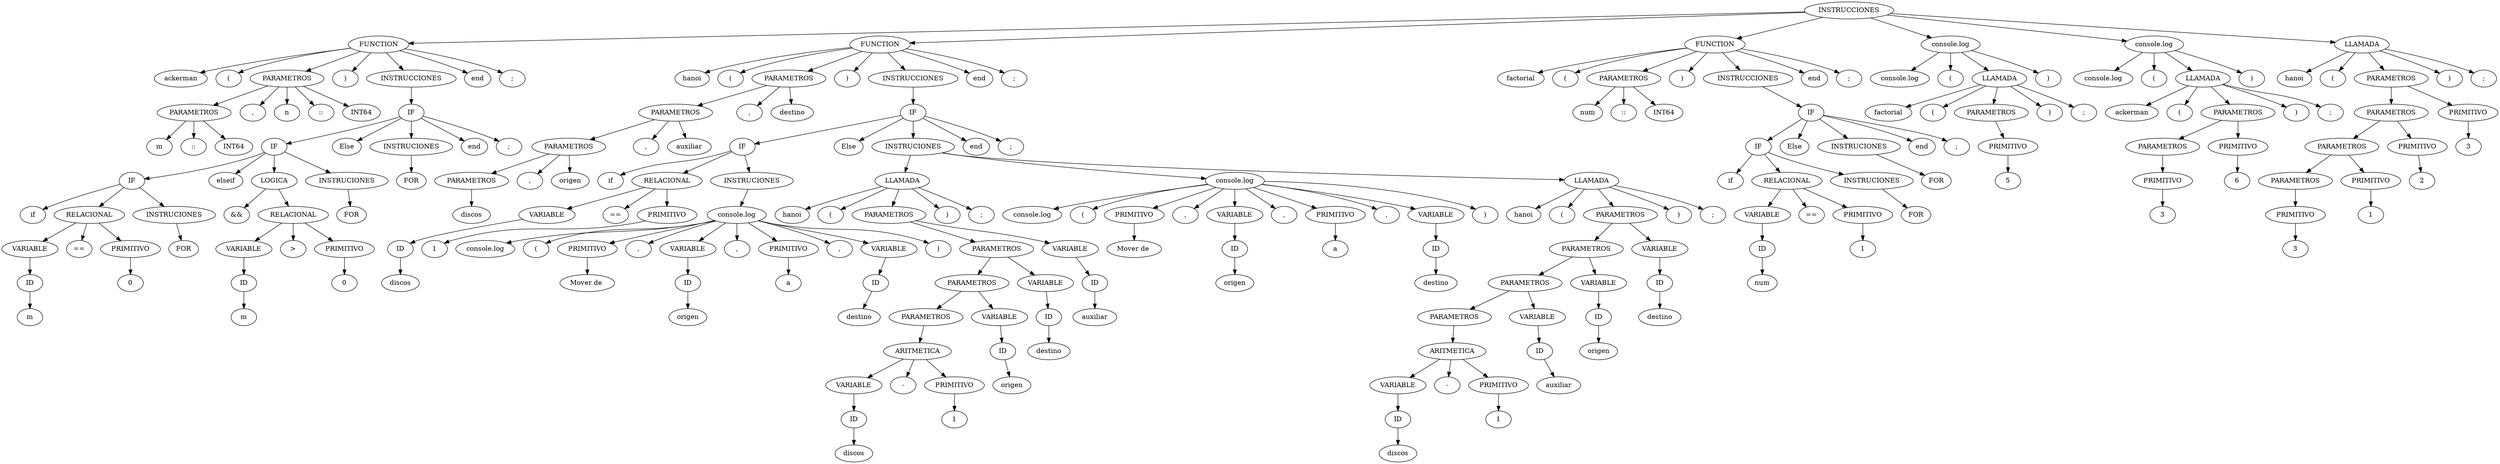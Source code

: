 digraph {
n0[label="INSTRUCCIONES"];
n1[label="FUNCTION"];
n0->n1;
n2[label="ackerman"];
n1->n2;
n3[label="("];
n1->n3;
n4[label="PARAMETROS"];
n1->n4;
n5[label="PARAMETROS"];
n4->n5;
n6[label="m"];
n5->n6;
n7[label="::"];
n5->n7;
n8[label="INT64"];
n5->n8;
n9[label=","];
n4->n9;
n10[label="n"];
n4->n10;
n11[label="::"];
n4->n11;
n12[label="INT64"];
n4->n12;
n13[label=")"];
n1->n13;
n14[label="INSTRUCCIONES"];
n1->n14;
n15[label="IF"];
n14->n15;
n16[label="IF"];
n15->n16;
n17[label="IF"];
n16->n17;
n18[label="if"];
n17->n18;
n19[label="RELACIONAL"];
n17->n19;
n20[label="VARIABLE"];
n19->n20;
n21[label="ID"];
n20->n21;
n22[label="m"];
n21->n22;
n23[label="=="];
n19->n23;
n24[label="PRIMITIVO"];
n19->n24;
n25[label="0"];
n24->n25;
n26[label="INSTRUCIONES"];
n17->n26;
n27[label="FOR"];
n26->n27;
n28[label="elseif"];
n16->n28;
n29[label="LOGICA"];
n16->n29;
n30[label="&&"];
n29->n30;
n31[label="RELACIONAL"];
n29->n31;
n32[label="VARIABLE"];
n31->n32;
n33[label="ID"];
n32->n33;
n34[label="m"];
n33->n34;
n35[label=">"];
n31->n35;
n36[label="PRIMITIVO"];
n31->n36;
n37[label="0"];
n36->n37;
n38[label="INSTRUCIONES"];
n16->n38;
n39[label="FOR"];
n38->n39;
n40[label="Else"];
n15->n40;
n41[label="INSTRUCIONES"];
n15->n41;
n42[label="FOR"];
n41->n42;
n43[label="end"];
n15->n43;
n44[label=";"];
n15->n44;
n45[label="end"];
n1->n45;
n46[label=";"];
n1->n46;
n47[label="FUNCTION"];
n0->n47;
n48[label="hanoi"];
n47->n48;
n49[label="("];
n47->n49;
n50[label="PARAMETROS"];
n47->n50;
n51[label="PARAMETROS"];
n50->n51;
n52[label="PARAMETROS"];
n51->n52;
n53[label="PARAMETROS"];
n52->n53;
n54[label="discos"];
n53->n54;
n55[label=","];
n52->n55;
n56[label="origen"];
n52->n56;
n57[label=","];
n51->n57;
n58[label="auxiliar"];
n51->n58;
n59[label=","];
n50->n59;
n60[label="destino"];
n50->n60;
n61[label=")"];
n47->n61;
n62[label="INSTRUCCIONES"];
n47->n62;
n63[label="IF"];
n62->n63;
n64[label="IF"];
n63->n64;
n65[label="if"];
n64->n65;
n66[label="RELACIONAL"];
n64->n66;
n67[label="VARIABLE"];
n66->n67;
n68[label="ID"];
n67->n68;
n69[label="discos"];
n68->n69;
n70[label="=="];
n66->n70;
n71[label="PRIMITIVO"];
n66->n71;
n72[label="1"];
n71->n72;
n73[label="INSTRUCIONES"];
n64->n73;
n74[label="console.log"];
n73->n74;
n75[label="console.log"];
n74->n75;
n76[label="("];
n74->n76;
n77[label="PRIMITIVO"];
n74->n77;
n78[label="Mover de "];
n77->n78;
n79[label=","];
n74->n79;
n80[label="VARIABLE"];
n74->n80;
n81[label="ID"];
n80->n81;
n82[label="origen"];
n81->n82;
n83[label=","];
n74->n83;
n84[label="PRIMITIVO"];
n74->n84;
n85[label=" a "];
n84->n85;
n86[label=","];
n74->n86;
n87[label="VARIABLE"];
n74->n87;
n88[label="ID"];
n87->n88;
n89[label="destino"];
n88->n89;
n90[label=")"];
n74->n90;
n91[label="Else"];
n63->n91;
n92[label="INSTRUCIONES"];
n63->n92;
n93[label="LLAMADA"];
n92->n93;
n94[label="hanoi"];
n93->n94;
n95[label="("];
n93->n95;
n96[label="PARAMETROS"];
n93->n96;
n97[label="PARAMETROS"];
n96->n97;
n98[label="PARAMETROS"];
n97->n98;
n99[label="PARAMETROS"];
n98->n99;
n100[label="ARITMETICA"];
n99->n100;
n101[label="VARIABLE"];
n100->n101;
n102[label="ID"];
n101->n102;
n103[label="discos"];
n102->n103;
n104[label="-"];
n100->n104;
n105[label="PRIMITIVO"];
n100->n105;
n106[label="1"];
n105->n106;
n107[label="VARIABLE"];
n98->n107;
n108[label="ID"];
n107->n108;
n109[label="origen"];
n108->n109;
n110[label="VARIABLE"];
n97->n110;
n111[label="ID"];
n110->n111;
n112[label="destino"];
n111->n112;
n113[label="VARIABLE"];
n96->n113;
n114[label="ID"];
n113->n114;
n115[label="auxiliar"];
n114->n115;
n116[label=")"];
n93->n116;
n117[label=";"];
n93->n117;
n118[label="console.log"];
n92->n118;
n119[label="console.log"];
n118->n119;
n120[label="("];
n118->n120;
n121[label="PRIMITIVO"];
n118->n121;
n122[label="Mover de "];
n121->n122;
n123[label=","];
n118->n123;
n124[label="VARIABLE"];
n118->n124;
n125[label="ID"];
n124->n125;
n126[label="origen"];
n125->n126;
n127[label=","];
n118->n127;
n128[label="PRIMITIVO"];
n118->n128;
n129[label=" a "];
n128->n129;
n130[label=","];
n118->n130;
n131[label="VARIABLE"];
n118->n131;
n132[label="ID"];
n131->n132;
n133[label="destino"];
n132->n133;
n134[label=")"];
n118->n134;
n135[label="LLAMADA"];
n92->n135;
n136[label="hanoi"];
n135->n136;
n137[label="("];
n135->n137;
n138[label="PARAMETROS"];
n135->n138;
n139[label="PARAMETROS"];
n138->n139;
n140[label="PARAMETROS"];
n139->n140;
n141[label="PARAMETROS"];
n140->n141;
n142[label="ARITMETICA"];
n141->n142;
n143[label="VARIABLE"];
n142->n143;
n144[label="ID"];
n143->n144;
n145[label="discos"];
n144->n145;
n146[label="-"];
n142->n146;
n147[label="PRIMITIVO"];
n142->n147;
n148[label="1"];
n147->n148;
n149[label="VARIABLE"];
n140->n149;
n150[label="ID"];
n149->n150;
n151[label="auxiliar"];
n150->n151;
n152[label="VARIABLE"];
n139->n152;
n153[label="ID"];
n152->n153;
n154[label="origen"];
n153->n154;
n155[label="VARIABLE"];
n138->n155;
n156[label="ID"];
n155->n156;
n157[label="destino"];
n156->n157;
n158[label=")"];
n135->n158;
n159[label=";"];
n135->n159;
n160[label="end"];
n63->n160;
n161[label=";"];
n63->n161;
n162[label="end"];
n47->n162;
n163[label=";"];
n47->n163;
n164[label="FUNCTION"];
n0->n164;
n165[label="factorial"];
n164->n165;
n166[label="("];
n164->n166;
n167[label="PARAMETROS"];
n164->n167;
n168[label="num"];
n167->n168;
n169[label="::"];
n167->n169;
n170[label="INT64"];
n167->n170;
n171[label=")"];
n164->n171;
n172[label="INSTRUCCIONES"];
n164->n172;
n173[label="IF"];
n172->n173;
n174[label="IF"];
n173->n174;
n175[label="if"];
n174->n175;
n176[label="RELACIONAL"];
n174->n176;
n177[label="VARIABLE"];
n176->n177;
n178[label="ID"];
n177->n178;
n179[label="num"];
n178->n179;
n180[label="=="];
n176->n180;
n181[label="PRIMITIVO"];
n176->n181;
n182[label="1"];
n181->n182;
n183[label="INSTRUCIONES"];
n174->n183;
n184[label="FOR"];
n183->n184;
n185[label="Else"];
n173->n185;
n186[label="INSTRUCIONES"];
n173->n186;
n187[label="FOR"];
n186->n187;
n188[label="end"];
n173->n188;
n189[label=";"];
n173->n189;
n190[label="end"];
n164->n190;
n191[label=";"];
n164->n191;
n192[label="console.log"];
n0->n192;
n193[label="console.log"];
n192->n193;
n194[label="("];
n192->n194;
n195[label="LLAMADA"];
n192->n195;
n196[label="factorial"];
n195->n196;
n197[label="("];
n195->n197;
n198[label="PARAMETROS"];
n195->n198;
n199[label="PRIMITIVO"];
n198->n199;
n200[label="5"];
n199->n200;
n201[label=")"];
n195->n201;
n202[label=";"];
n195->n202;
n203[label=")"];
n192->n203;
n204[label="console.log"];
n0->n204;
n205[label="console.log"];
n204->n205;
n206[label="("];
n204->n206;
n207[label="LLAMADA"];
n204->n207;
n208[label="ackerman"];
n207->n208;
n209[label="("];
n207->n209;
n210[label="PARAMETROS"];
n207->n210;
n211[label="PARAMETROS"];
n210->n211;
n212[label="PRIMITIVO"];
n211->n212;
n213[label="3"];
n212->n213;
n214[label="PRIMITIVO"];
n210->n214;
n215[label="6"];
n214->n215;
n216[label=")"];
n207->n216;
n217[label=";"];
n207->n217;
n218[label=")"];
n204->n218;
n219[label="LLAMADA"];
n0->n219;
n220[label="hanoi"];
n219->n220;
n221[label="("];
n219->n221;
n222[label="PARAMETROS"];
n219->n222;
n223[label="PARAMETROS"];
n222->n223;
n224[label="PARAMETROS"];
n223->n224;
n225[label="PARAMETROS"];
n224->n225;
n226[label="PRIMITIVO"];
n225->n226;
n227[label="3"];
n226->n227;
n228[label="PRIMITIVO"];
n224->n228;
n229[label="1"];
n228->n229;
n230[label="PRIMITIVO"];
n223->n230;
n231[label="2"];
n230->n231;
n232[label="PRIMITIVO"];
n222->n232;
n233[label="3"];
n232->n233;
n234[label=")"];
n219->n234;
n235[label=";"];
n219->n235;
}